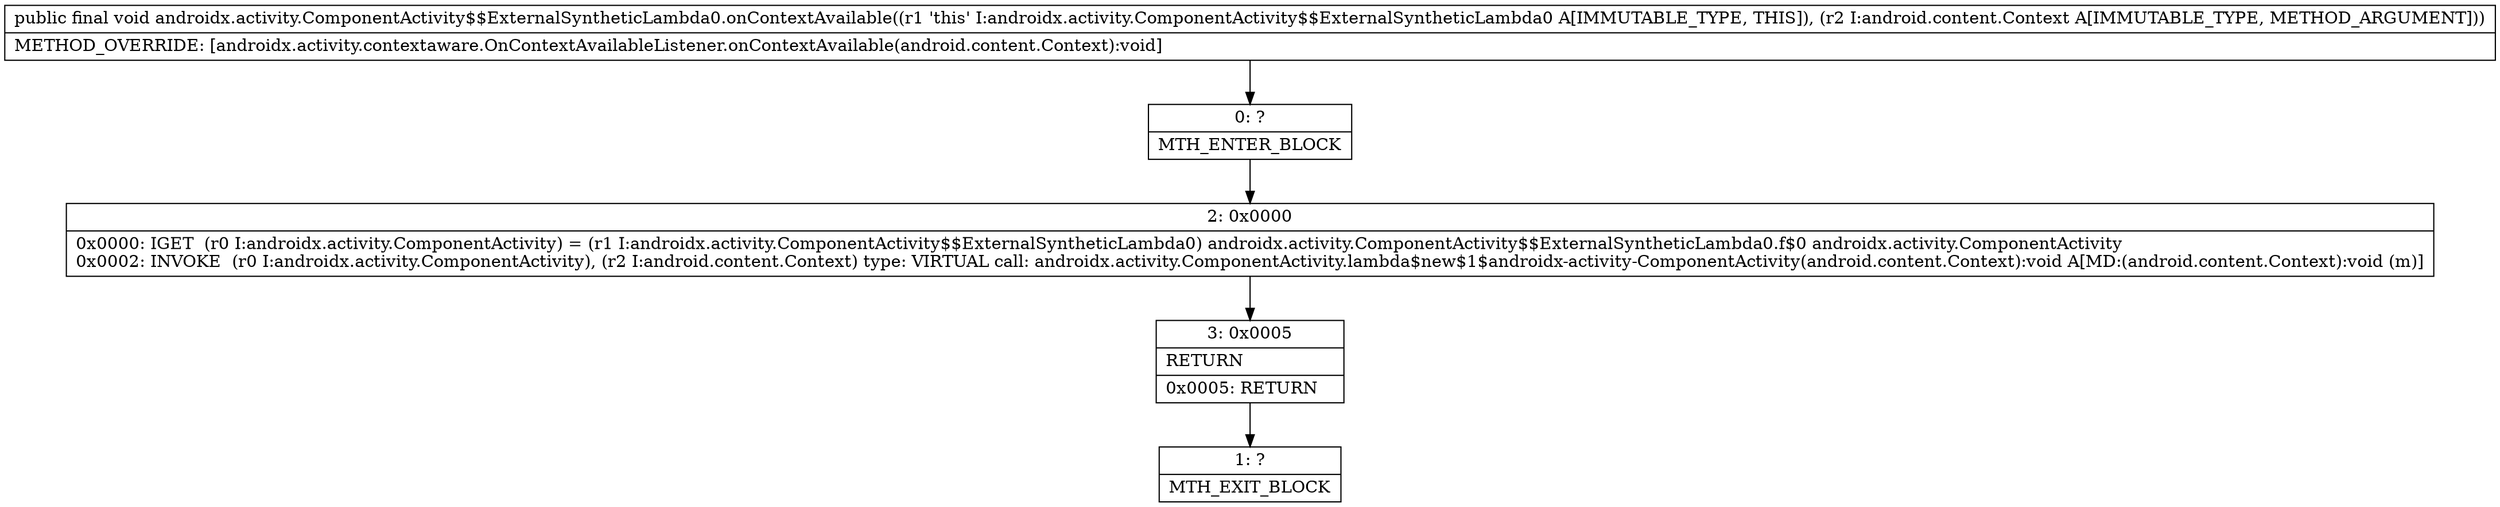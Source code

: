 digraph "CFG forandroidx.activity.ComponentActivity$$ExternalSyntheticLambda0.onContextAvailable(Landroid\/content\/Context;)V" {
Node_0 [shape=record,label="{0\:\ ?|MTH_ENTER_BLOCK\l}"];
Node_2 [shape=record,label="{2\:\ 0x0000|0x0000: IGET  (r0 I:androidx.activity.ComponentActivity) = (r1 I:androidx.activity.ComponentActivity$$ExternalSyntheticLambda0) androidx.activity.ComponentActivity$$ExternalSyntheticLambda0.f$0 androidx.activity.ComponentActivity \l0x0002: INVOKE  (r0 I:androidx.activity.ComponentActivity), (r2 I:android.content.Context) type: VIRTUAL call: androidx.activity.ComponentActivity.lambda$new$1$androidx\-activity\-ComponentActivity(android.content.Context):void A[MD:(android.content.Context):void (m)]\l}"];
Node_3 [shape=record,label="{3\:\ 0x0005|RETURN\l|0x0005: RETURN   \l}"];
Node_1 [shape=record,label="{1\:\ ?|MTH_EXIT_BLOCK\l}"];
MethodNode[shape=record,label="{public final void androidx.activity.ComponentActivity$$ExternalSyntheticLambda0.onContextAvailable((r1 'this' I:androidx.activity.ComponentActivity$$ExternalSyntheticLambda0 A[IMMUTABLE_TYPE, THIS]), (r2 I:android.content.Context A[IMMUTABLE_TYPE, METHOD_ARGUMENT]))  | METHOD_OVERRIDE: [androidx.activity.contextaware.OnContextAvailableListener.onContextAvailable(android.content.Context):void]\l}"];
MethodNode -> Node_0;Node_0 -> Node_2;
Node_2 -> Node_3;
Node_3 -> Node_1;
}

